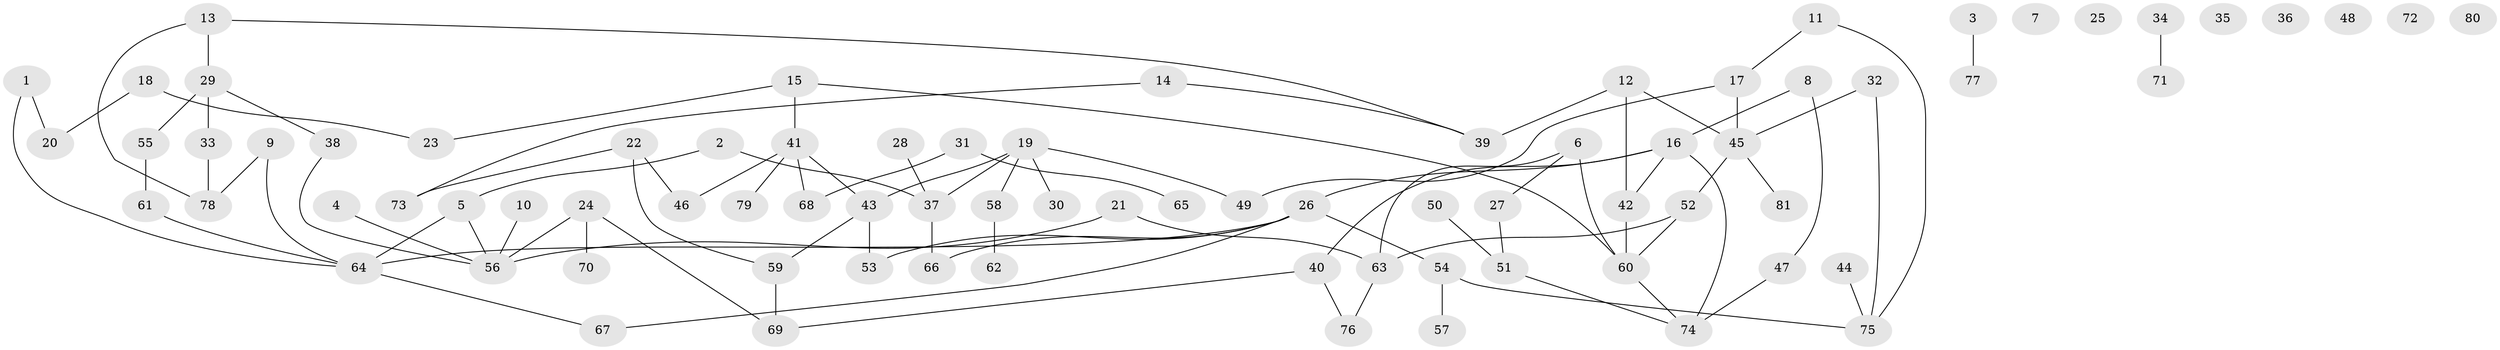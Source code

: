// Generated by graph-tools (version 1.1) at 2025/25/03/09/25 03:25:19]
// undirected, 81 vertices, 94 edges
graph export_dot {
graph [start="1"]
  node [color=gray90,style=filled];
  1;
  2;
  3;
  4;
  5;
  6;
  7;
  8;
  9;
  10;
  11;
  12;
  13;
  14;
  15;
  16;
  17;
  18;
  19;
  20;
  21;
  22;
  23;
  24;
  25;
  26;
  27;
  28;
  29;
  30;
  31;
  32;
  33;
  34;
  35;
  36;
  37;
  38;
  39;
  40;
  41;
  42;
  43;
  44;
  45;
  46;
  47;
  48;
  49;
  50;
  51;
  52;
  53;
  54;
  55;
  56;
  57;
  58;
  59;
  60;
  61;
  62;
  63;
  64;
  65;
  66;
  67;
  68;
  69;
  70;
  71;
  72;
  73;
  74;
  75;
  76;
  77;
  78;
  79;
  80;
  81;
  1 -- 20;
  1 -- 64;
  2 -- 5;
  2 -- 37;
  3 -- 77;
  4 -- 56;
  5 -- 56;
  5 -- 64;
  6 -- 27;
  6 -- 60;
  6 -- 63;
  8 -- 16;
  8 -- 47;
  9 -- 64;
  9 -- 78;
  10 -- 56;
  11 -- 17;
  11 -- 75;
  12 -- 39;
  12 -- 42;
  12 -- 45;
  13 -- 29;
  13 -- 39;
  13 -- 78;
  14 -- 39;
  14 -- 73;
  15 -- 23;
  15 -- 41;
  15 -- 60;
  16 -- 26;
  16 -- 40;
  16 -- 42;
  16 -- 74;
  17 -- 45;
  17 -- 49;
  18 -- 20;
  18 -- 23;
  19 -- 30;
  19 -- 37;
  19 -- 43;
  19 -- 49;
  19 -- 58;
  21 -- 56;
  21 -- 63;
  22 -- 46;
  22 -- 59;
  22 -- 73;
  24 -- 56;
  24 -- 69;
  24 -- 70;
  26 -- 53;
  26 -- 54;
  26 -- 64;
  26 -- 66;
  26 -- 67;
  27 -- 51;
  28 -- 37;
  29 -- 33;
  29 -- 38;
  29 -- 55;
  31 -- 65;
  31 -- 68;
  32 -- 45;
  32 -- 75;
  33 -- 78;
  34 -- 71;
  37 -- 66;
  38 -- 56;
  40 -- 69;
  40 -- 76;
  41 -- 43;
  41 -- 46;
  41 -- 68;
  41 -- 79;
  42 -- 60;
  43 -- 53;
  43 -- 59;
  44 -- 75;
  45 -- 52;
  45 -- 81;
  47 -- 74;
  50 -- 51;
  51 -- 74;
  52 -- 60;
  52 -- 63;
  54 -- 57;
  54 -- 75;
  55 -- 61;
  58 -- 62;
  59 -- 69;
  60 -- 74;
  61 -- 64;
  63 -- 76;
  64 -- 67;
}
